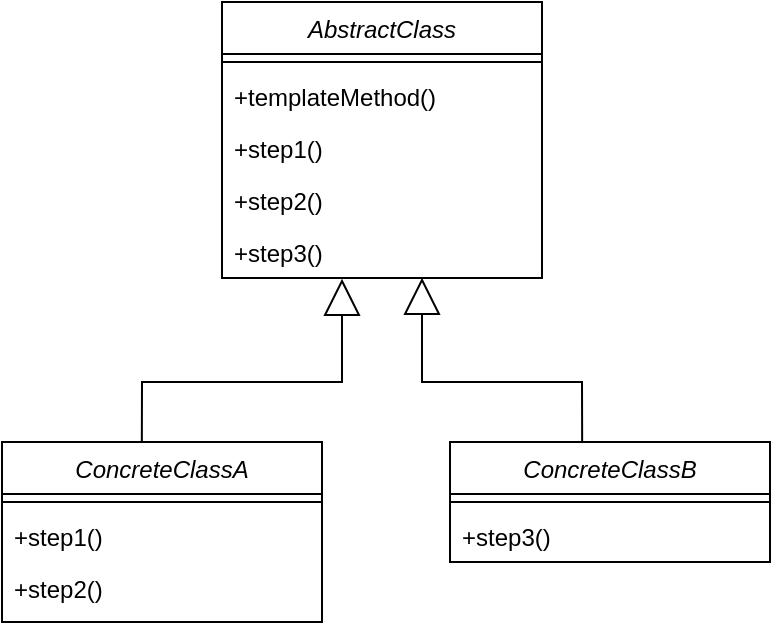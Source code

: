 <mxfile version="24.3.1" type="device">
  <diagram id="C5RBs43oDa-KdzZeNtuy" name="Page-1">
    <mxGraphModel dx="797" dy="372" grid="1" gridSize="10" guides="1" tooltips="1" connect="1" arrows="1" fold="1" page="1" pageScale="1" pageWidth="827" pageHeight="1169" math="0" shadow="0">
      <root>
        <mxCell id="WIyWlLk6GJQsqaUBKTNV-0" />
        <mxCell id="WIyWlLk6GJQsqaUBKTNV-1" parent="WIyWlLk6GJQsqaUBKTNV-0" />
        <mxCell id="zkfFHV4jXpPFQw0GAbJ--0" value="AbstractClass" style="swimlane;fontStyle=2;align=center;verticalAlign=top;childLayout=stackLayout;horizontal=1;startSize=26;horizontalStack=0;resizeParent=1;resizeLast=0;collapsible=1;marginBottom=0;rounded=0;shadow=0;strokeWidth=1;" parent="WIyWlLk6GJQsqaUBKTNV-1" vertex="1">
          <mxGeometry x="220" y="120" width="160" height="138" as="geometry">
            <mxRectangle x="230" y="140" width="160" height="26" as="alternateBounds" />
          </mxGeometry>
        </mxCell>
        <mxCell id="zkfFHV4jXpPFQw0GAbJ--4" value="" style="line;html=1;strokeWidth=1;align=left;verticalAlign=middle;spacingTop=-1;spacingLeft=3;spacingRight=3;rotatable=0;labelPosition=right;points=[];portConstraint=eastwest;" parent="zkfFHV4jXpPFQw0GAbJ--0" vertex="1">
          <mxGeometry y="26" width="160" height="8" as="geometry" />
        </mxCell>
        <mxCell id="zkfFHV4jXpPFQw0GAbJ--5" value="+templateMethod()" style="text;align=left;verticalAlign=top;spacingLeft=4;spacingRight=4;overflow=hidden;rotatable=0;points=[[0,0.5],[1,0.5]];portConstraint=eastwest;" parent="zkfFHV4jXpPFQw0GAbJ--0" vertex="1">
          <mxGeometry y="34" width="160" height="26" as="geometry" />
        </mxCell>
        <mxCell id="A6zDFW6qib9iei9kfpNA-0" value="+step1()" style="text;align=left;verticalAlign=top;spacingLeft=4;spacingRight=4;overflow=hidden;rotatable=0;points=[[0,0.5],[1,0.5]];portConstraint=eastwest;" vertex="1" parent="zkfFHV4jXpPFQw0GAbJ--0">
          <mxGeometry y="60" width="160" height="26" as="geometry" />
        </mxCell>
        <mxCell id="A6zDFW6qib9iei9kfpNA-1" value="+step2()" style="text;align=left;verticalAlign=top;spacingLeft=4;spacingRight=4;overflow=hidden;rotatable=0;points=[[0,0.5],[1,0.5]];portConstraint=eastwest;" vertex="1" parent="zkfFHV4jXpPFQw0GAbJ--0">
          <mxGeometry y="86" width="160" height="26" as="geometry" />
        </mxCell>
        <mxCell id="A6zDFW6qib9iei9kfpNA-2" value="+step3()" style="text;align=left;verticalAlign=top;spacingLeft=4;spacingRight=4;overflow=hidden;rotatable=0;points=[[0,0.5],[1,0.5]];portConstraint=eastwest;" vertex="1" parent="zkfFHV4jXpPFQw0GAbJ--0">
          <mxGeometry y="112" width="160" height="26" as="geometry" />
        </mxCell>
        <mxCell id="A6zDFW6qib9iei9kfpNA-3" value="ConcreteClassA" style="swimlane;fontStyle=2;align=center;verticalAlign=top;childLayout=stackLayout;horizontal=1;startSize=26;horizontalStack=0;resizeParent=1;resizeLast=0;collapsible=1;marginBottom=0;rounded=0;shadow=0;strokeWidth=1;" vertex="1" parent="WIyWlLk6GJQsqaUBKTNV-1">
          <mxGeometry x="110" y="340" width="160" height="90" as="geometry">
            <mxRectangle x="230" y="140" width="160" height="26" as="alternateBounds" />
          </mxGeometry>
        </mxCell>
        <mxCell id="A6zDFW6qib9iei9kfpNA-4" value="" style="line;html=1;strokeWidth=1;align=left;verticalAlign=middle;spacingTop=-1;spacingLeft=3;spacingRight=3;rotatable=0;labelPosition=right;points=[];portConstraint=eastwest;" vertex="1" parent="A6zDFW6qib9iei9kfpNA-3">
          <mxGeometry y="26" width="160" height="8" as="geometry" />
        </mxCell>
        <mxCell id="A6zDFW6qib9iei9kfpNA-6" value="+step1()" style="text;align=left;verticalAlign=top;spacingLeft=4;spacingRight=4;overflow=hidden;rotatable=0;points=[[0,0.5],[1,0.5]];portConstraint=eastwest;" vertex="1" parent="A6zDFW6qib9iei9kfpNA-3">
          <mxGeometry y="34" width="160" height="26" as="geometry" />
        </mxCell>
        <mxCell id="A6zDFW6qib9iei9kfpNA-7" value="+step2()" style="text;align=left;verticalAlign=top;spacingLeft=4;spacingRight=4;overflow=hidden;rotatable=0;points=[[0,0.5],[1,0.5]];portConstraint=eastwest;" vertex="1" parent="A6zDFW6qib9iei9kfpNA-3">
          <mxGeometry y="60" width="160" height="26" as="geometry" />
        </mxCell>
        <mxCell id="A6zDFW6qib9iei9kfpNA-9" value="ConcreteClassB" style="swimlane;fontStyle=2;align=center;verticalAlign=top;childLayout=stackLayout;horizontal=1;startSize=26;horizontalStack=0;resizeParent=1;resizeLast=0;collapsible=1;marginBottom=0;rounded=0;shadow=0;strokeWidth=1;" vertex="1" parent="WIyWlLk6GJQsqaUBKTNV-1">
          <mxGeometry x="334" y="340" width="160" height="60" as="geometry">
            <mxRectangle x="230" y="140" width="160" height="26" as="alternateBounds" />
          </mxGeometry>
        </mxCell>
        <mxCell id="A6zDFW6qib9iei9kfpNA-10" value="" style="line;html=1;strokeWidth=1;align=left;verticalAlign=middle;spacingTop=-1;spacingLeft=3;spacingRight=3;rotatable=0;labelPosition=right;points=[];portConstraint=eastwest;" vertex="1" parent="A6zDFW6qib9iei9kfpNA-9">
          <mxGeometry y="26" width="160" height="8" as="geometry" />
        </mxCell>
        <mxCell id="A6zDFW6qib9iei9kfpNA-11" value="+step3()" style="text;align=left;verticalAlign=top;spacingLeft=4;spacingRight=4;overflow=hidden;rotatable=0;points=[[0,0.5],[1,0.5]];portConstraint=eastwest;" vertex="1" parent="A6zDFW6qib9iei9kfpNA-9">
          <mxGeometry y="34" width="160" height="26" as="geometry" />
        </mxCell>
        <mxCell id="A6zDFW6qib9iei9kfpNA-13" value="" style="endArrow=block;endSize=16;endFill=0;html=1;rounded=0;exitX=0.437;exitY=0.002;exitDx=0;exitDy=0;exitPerimeter=0;entryX=0.375;entryY=1.014;entryDx=0;entryDy=0;entryPerimeter=0;" edge="1" parent="WIyWlLk6GJQsqaUBKTNV-1" source="A6zDFW6qib9iei9kfpNA-3" target="A6zDFW6qib9iei9kfpNA-2">
          <mxGeometry width="160" relative="1" as="geometry">
            <mxPoint x="180" y="300" as="sourcePoint" />
            <mxPoint x="340" y="300" as="targetPoint" />
            <Array as="points">
              <mxPoint x="180" y="310" />
              <mxPoint x="280" y="310" />
            </Array>
          </mxGeometry>
        </mxCell>
        <mxCell id="A6zDFW6qib9iei9kfpNA-14" value="" style="endArrow=block;endSize=16;endFill=0;html=1;rounded=0;entryX=0.625;entryY=0.995;entryDx=0;entryDy=0;entryPerimeter=0;exitX=0.413;exitY=-0.009;exitDx=0;exitDy=0;exitPerimeter=0;" edge="1" parent="WIyWlLk6GJQsqaUBKTNV-1" source="A6zDFW6qib9iei9kfpNA-9" target="A6zDFW6qib9iei9kfpNA-2">
          <mxGeometry width="160" relative="1" as="geometry">
            <mxPoint x="290" y="310" as="sourcePoint" />
            <mxPoint x="450" y="310" as="targetPoint" />
            <Array as="points">
              <mxPoint x="400" y="310" />
              <mxPoint x="320" y="310" />
            </Array>
          </mxGeometry>
        </mxCell>
      </root>
    </mxGraphModel>
  </diagram>
</mxfile>
